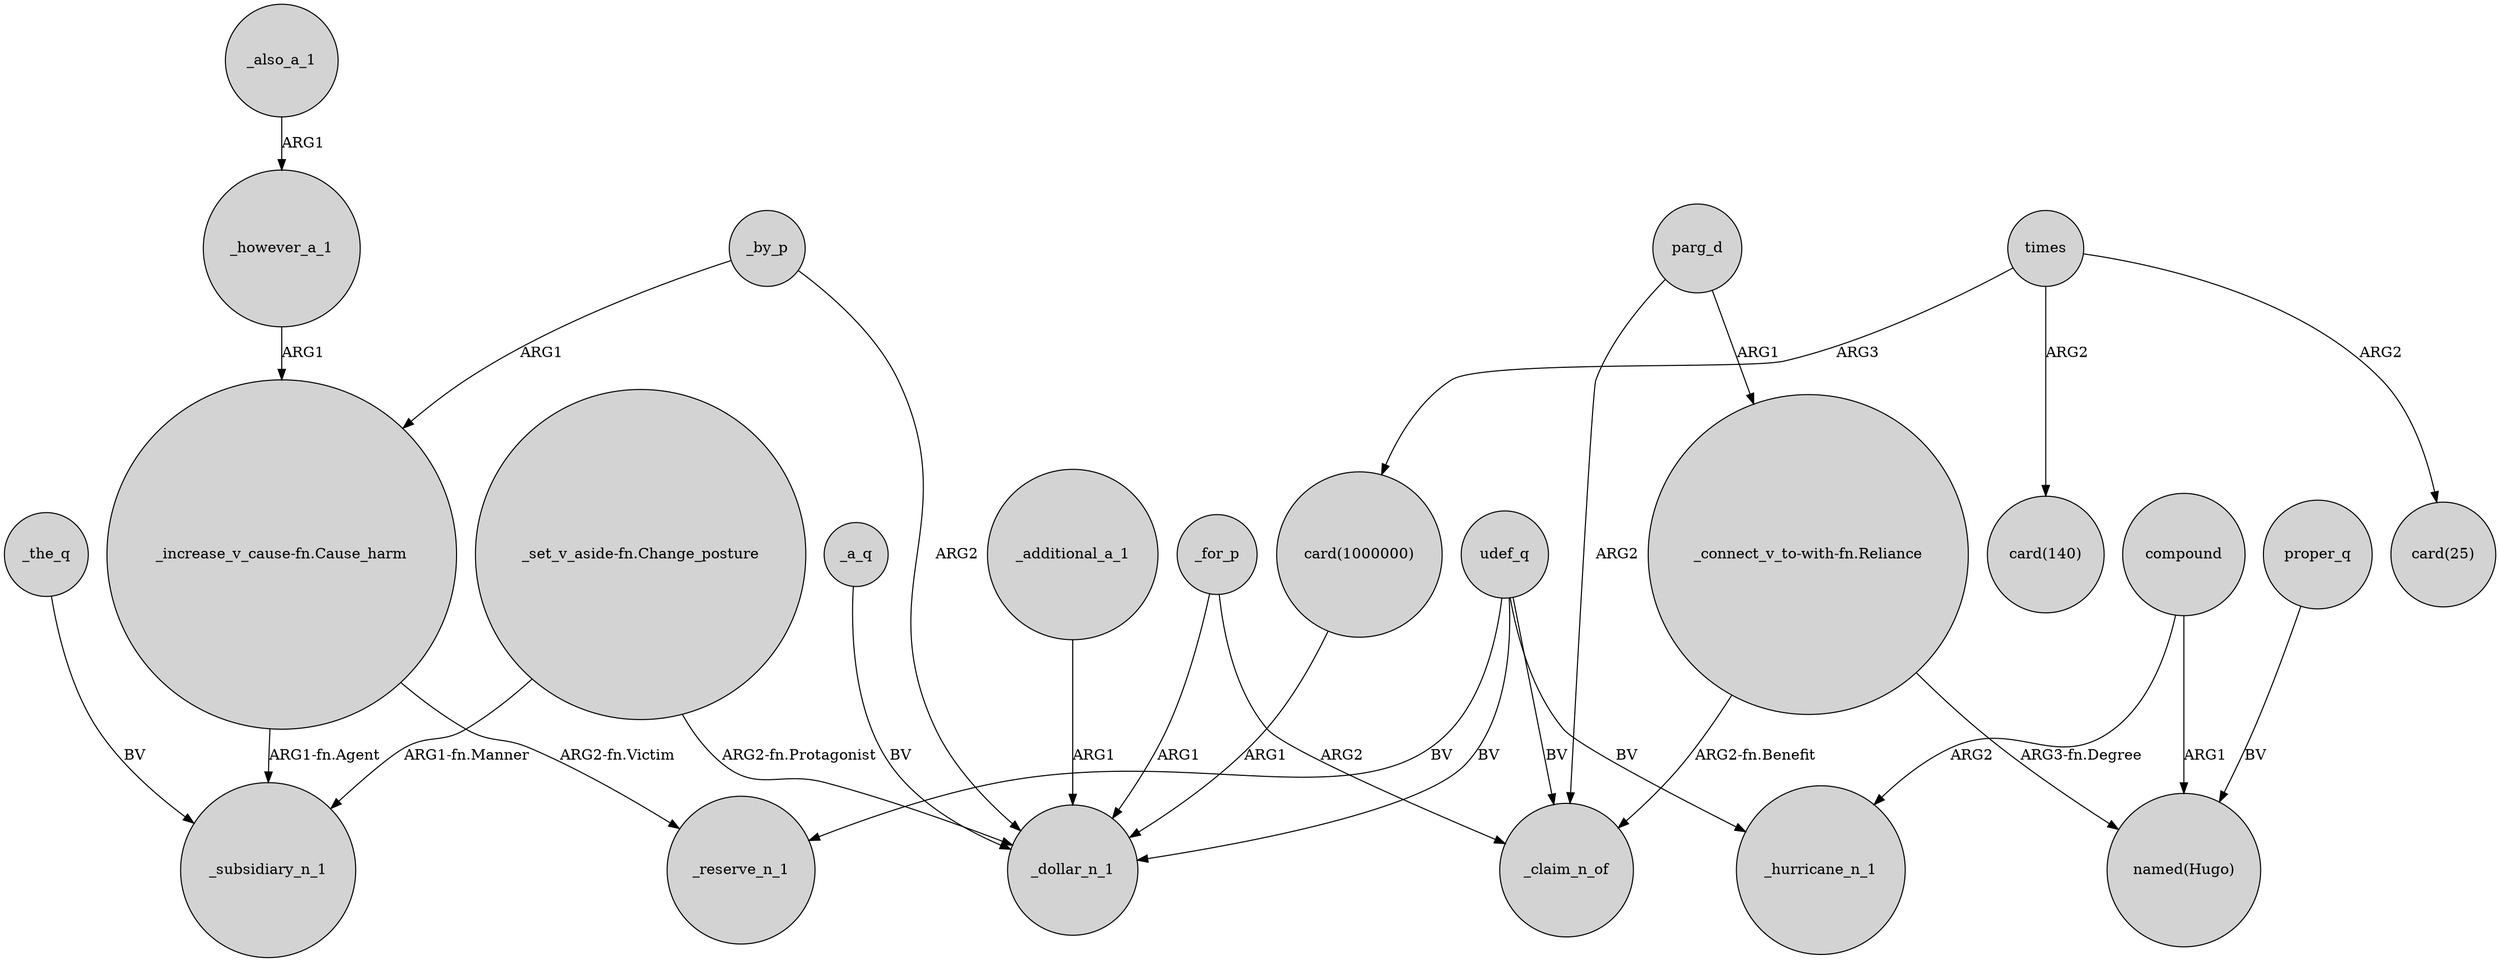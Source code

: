 digraph {
	node [shape=circle style=filled]
	_additional_a_1 -> _dollar_n_1 [label=ARG1]
	udef_q -> _reserve_n_1 [label=BV]
	udef_q -> _claim_n_of [label=BV]
	_a_q -> _dollar_n_1 [label=BV]
	compound -> "named(Hugo)" [label=ARG1]
	_by_p -> "_increase_v_cause-fn.Cause_harm" [label=ARG1]
	times -> "card(25)" [label=ARG2]
	compound -> _hurricane_n_1 [label=ARG2]
	"_increase_v_cause-fn.Cause_harm" -> _reserve_n_1 [label="ARG2-fn.Victim"]
	times -> "card(1000000)" [label=ARG3]
	proper_q -> "named(Hugo)" [label=BV]
	_also_a_1 -> _however_a_1 [label=ARG1]
	parg_d -> _claim_n_of [label=ARG2]
	"_connect_v_to-with-fn.Reliance" -> "named(Hugo)" [label="ARG3-fn.Degree"]
	"_set_v_aside-fn.Change_posture" -> _dollar_n_1 [label="ARG2-fn.Protagonist"]
	"_increase_v_cause-fn.Cause_harm" -> _subsidiary_n_1 [label="ARG1-fn.Agent"]
	_for_p -> _claim_n_of [label=ARG2]
	udef_q -> _dollar_n_1 [label=BV]
	"card(1000000)" -> _dollar_n_1 [label=ARG1]
	_for_p -> _dollar_n_1 [label=ARG1]
	"_connect_v_to-with-fn.Reliance" -> _claim_n_of [label="ARG2-fn.Benefit"]
	udef_q -> _hurricane_n_1 [label=BV]
	_however_a_1 -> "_increase_v_cause-fn.Cause_harm" [label=ARG1]
	"_set_v_aside-fn.Change_posture" -> _subsidiary_n_1 [label="ARG1-fn.Manner"]
	times -> "card(140)" [label=ARG2]
	parg_d -> "_connect_v_to-with-fn.Reliance" [label=ARG1]
	_by_p -> _dollar_n_1 [label=ARG2]
	_the_q -> _subsidiary_n_1 [label=BV]
}
